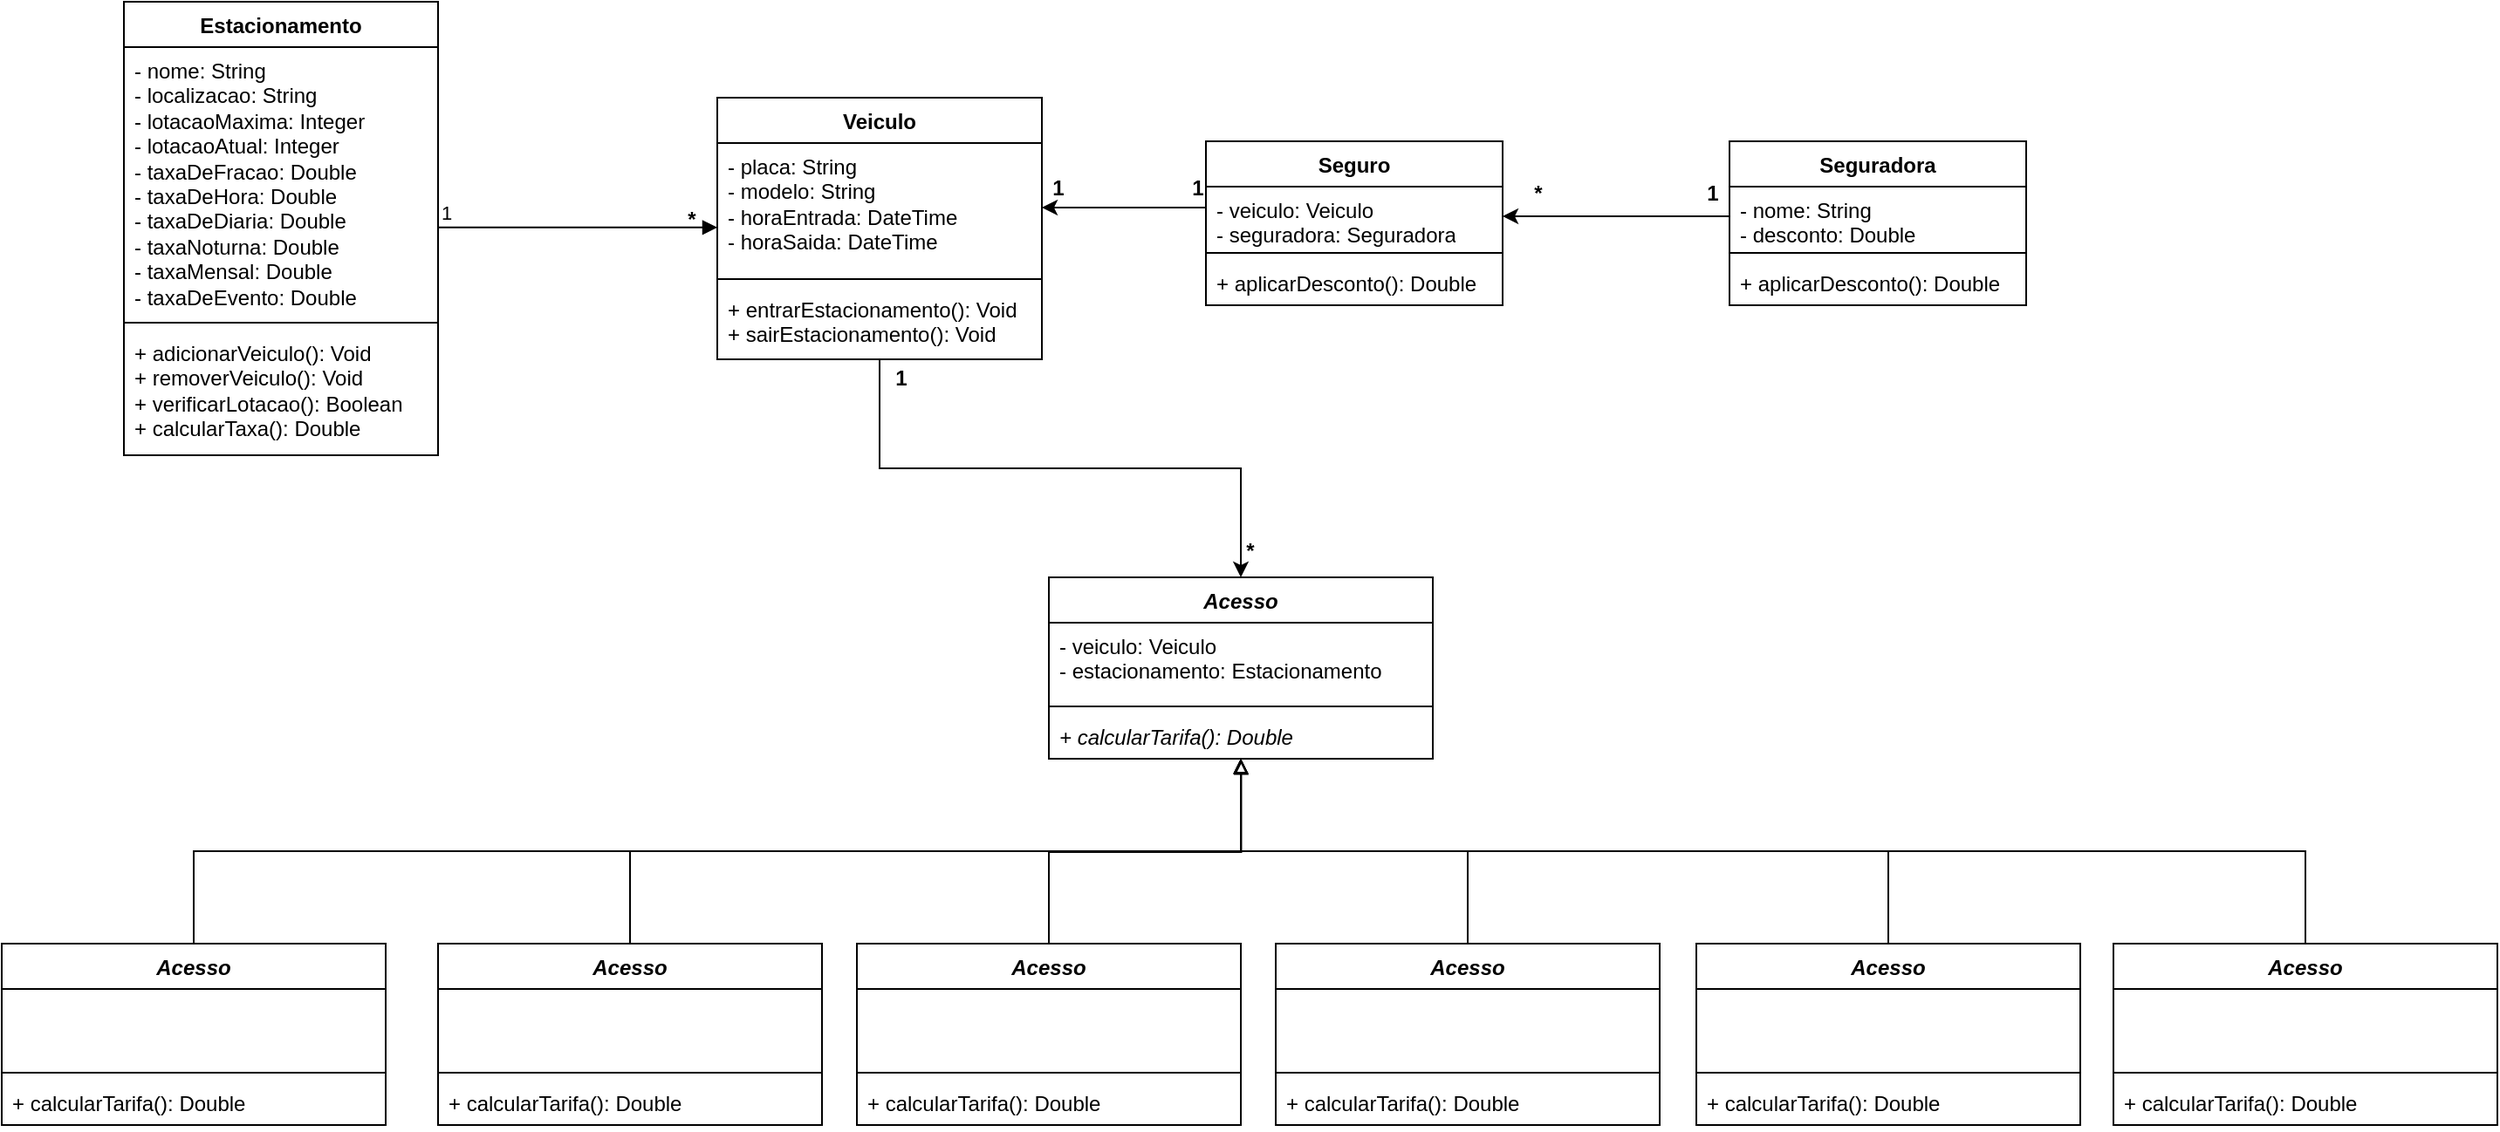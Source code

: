 <mxfile version="21.3.2" type="device">
  <diagram id="C5RBs43oDa-KdzZeNtuy" name="Page-1">
    <mxGraphModel dx="1702" dy="782" grid="1" gridSize="10" guides="1" tooltips="1" connect="1" arrows="1" fold="1" page="1" pageScale="1" pageWidth="827" pageHeight="1169" math="0" shadow="0">
      <root>
        <mxCell id="WIyWlLk6GJQsqaUBKTNV-0" />
        <mxCell id="WIyWlLk6GJQsqaUBKTNV-1" parent="WIyWlLk6GJQsqaUBKTNV-0" />
        <mxCell id="neSpps4RVSdNw42IRcSt-0" value="Estacionamento" style="swimlane;fontStyle=1;align=center;verticalAlign=top;childLayout=stackLayout;horizontal=1;startSize=26;horizontalStack=0;resizeParent=1;resizeParentMax=0;resizeLast=0;collapsible=1;marginBottom=0;whiteSpace=wrap;html=1;" parent="WIyWlLk6GJQsqaUBKTNV-1" vertex="1">
          <mxGeometry x="120" y="140" width="180" height="260" as="geometry" />
        </mxCell>
        <mxCell id="neSpps4RVSdNw42IRcSt-1" value="&lt;div&gt;- nome: String&lt;/div&gt;&lt;div&gt;- localizacao: String&lt;/div&gt;&lt;div&gt;- lotacaoMaxima: Integer&lt;/div&gt;&lt;div&gt;- lotacaoAtual: Integer&lt;/div&gt;&lt;div&gt;- taxaDeFracao: Double&lt;/div&gt;&lt;div&gt;- taxaDeHora: Double&lt;/div&gt;&lt;div&gt;- taxaDeDiaria: Double&lt;/div&gt;&lt;div&gt;- taxaNoturna: Double&lt;/div&gt;&lt;div&gt;- taxaMensal: Double&lt;/div&gt;&lt;div&gt;- taxaDeEvento: Double&lt;/div&gt;" style="text;strokeColor=none;fillColor=none;align=left;verticalAlign=top;spacingLeft=4;spacingRight=4;overflow=hidden;rotatable=0;points=[[0,0.5],[1,0.5]];portConstraint=eastwest;whiteSpace=wrap;html=1;" parent="neSpps4RVSdNw42IRcSt-0" vertex="1">
          <mxGeometry y="26" width="180" height="154" as="geometry" />
        </mxCell>
        <mxCell id="neSpps4RVSdNw42IRcSt-2" value="" style="line;strokeWidth=1;fillColor=none;align=left;verticalAlign=middle;spacingTop=-1;spacingLeft=3;spacingRight=3;rotatable=0;labelPosition=right;points=[];portConstraint=eastwest;strokeColor=inherit;" parent="neSpps4RVSdNw42IRcSt-0" vertex="1">
          <mxGeometry y="180" width="180" height="8" as="geometry" />
        </mxCell>
        <mxCell id="neSpps4RVSdNw42IRcSt-3" value="&lt;div&gt;+ adicionarVeiculo(): Void&lt;/div&gt;&lt;div&gt;+ removerVeiculo(): Void&lt;/div&gt;&lt;div&gt;+ verificarLotacao(): Boolean&lt;/div&gt;&lt;div&gt;+ calcularTaxa(): Double&lt;/div&gt;" style="text;strokeColor=none;fillColor=none;align=left;verticalAlign=top;spacingLeft=4;spacingRight=4;overflow=hidden;rotatable=0;points=[[0,0.5],[1,0.5]];portConstraint=eastwest;whiteSpace=wrap;html=1;" parent="neSpps4RVSdNw42IRcSt-0" vertex="1">
          <mxGeometry y="188" width="180" height="72" as="geometry" />
        </mxCell>
        <mxCell id="8friTonIleltY5v2jdvL-45" style="edgeStyle=elbowEdgeStyle;rounded=0;orthogonalLoop=1;jettySize=auto;elbow=vertical;html=1;entryX=0.5;entryY=0;entryDx=0;entryDy=0;" edge="1" parent="WIyWlLk6GJQsqaUBKTNV-1" source="neSpps4RVSdNw42IRcSt-4" target="8friTonIleltY5v2jdvL-0">
          <mxGeometry relative="1" as="geometry" />
        </mxCell>
        <mxCell id="neSpps4RVSdNw42IRcSt-4" value="Veiculo" style="swimlane;fontStyle=1;align=center;verticalAlign=top;childLayout=stackLayout;horizontal=1;startSize=26;horizontalStack=0;resizeParent=1;resizeParentMax=0;resizeLast=0;collapsible=1;marginBottom=0;whiteSpace=wrap;html=1;" parent="WIyWlLk6GJQsqaUBKTNV-1" vertex="1">
          <mxGeometry x="460" y="195" width="186" height="150" as="geometry" />
        </mxCell>
        <mxCell id="neSpps4RVSdNw42IRcSt-5" value="&lt;div&gt;- placa: String&lt;/div&gt;&lt;div&gt;- modelo: String&lt;/div&gt;&lt;div&gt;- horaEntrada: DateTime&lt;/div&gt;&lt;div&gt;- horaSaida: DateTime&lt;/div&gt;" style="text;strokeColor=none;fillColor=none;align=left;verticalAlign=top;spacingLeft=4;spacingRight=4;overflow=hidden;rotatable=0;points=[[0,0.5],[1,0.5]];portConstraint=eastwest;whiteSpace=wrap;html=1;" parent="neSpps4RVSdNw42IRcSt-4" vertex="1">
          <mxGeometry y="26" width="186" height="74" as="geometry" />
        </mxCell>
        <mxCell id="neSpps4RVSdNw42IRcSt-6" value="" style="line;strokeWidth=1;fillColor=none;align=left;verticalAlign=middle;spacingTop=-1;spacingLeft=3;spacingRight=3;rotatable=0;labelPosition=right;points=[];portConstraint=eastwest;strokeColor=inherit;" parent="neSpps4RVSdNw42IRcSt-4" vertex="1">
          <mxGeometry y="100" width="186" height="8" as="geometry" />
        </mxCell>
        <mxCell id="neSpps4RVSdNw42IRcSt-7" value="&lt;div&gt;+ entrarEstacionamento(): Void&lt;/div&gt;&lt;div&gt;+ sairEstacionamento(): Void&lt;/div&gt;" style="text;strokeColor=none;fillColor=none;align=left;verticalAlign=top;spacingLeft=4;spacingRight=4;overflow=hidden;rotatable=0;points=[[0,0.5],[1,0.5]];portConstraint=eastwest;whiteSpace=wrap;html=1;" parent="neSpps4RVSdNw42IRcSt-4" vertex="1">
          <mxGeometry y="108" width="186" height="42" as="geometry" />
        </mxCell>
        <mxCell id="neSpps4RVSdNw42IRcSt-11" value="&lt;br&gt;" style="endArrow=block;endFill=1;html=1;edgeStyle=orthogonalEdgeStyle;align=left;verticalAlign=top;rounded=0;" parent="WIyWlLk6GJQsqaUBKTNV-1" edge="1">
          <mxGeometry x="-1" relative="1" as="geometry">
            <mxPoint x="300" y="269.41" as="sourcePoint" />
            <mxPoint x="460" y="269.41" as="targetPoint" />
          </mxGeometry>
        </mxCell>
        <mxCell id="neSpps4RVSdNw42IRcSt-12" value="1" style="edgeLabel;resizable=0;html=1;align=left;verticalAlign=bottom;" parent="neSpps4RVSdNw42IRcSt-11" connectable="0" vertex="1">
          <mxGeometry x="-1" relative="1" as="geometry" />
        </mxCell>
        <mxCell id="neSpps4RVSdNw42IRcSt-13" value="*" style="text;align=center;fontStyle=1;verticalAlign=middle;spacingLeft=3;spacingRight=3;strokeColor=none;rotatable=0;points=[[0,0.5],[1,0.5]];portConstraint=eastwest;html=1;" parent="WIyWlLk6GJQsqaUBKTNV-1" vertex="1">
          <mxGeometry x="440" y="260" width="10" height="10" as="geometry" />
        </mxCell>
        <mxCell id="8friTonIleltY5v2jdvL-0" value="&lt;i&gt;Acesso&lt;br&gt;&lt;br&gt;&lt;/i&gt;" style="swimlane;fontStyle=1;align=center;verticalAlign=top;childLayout=stackLayout;horizontal=1;startSize=26;horizontalStack=0;resizeParent=1;resizeParentMax=0;resizeLast=0;collapsible=1;marginBottom=0;whiteSpace=wrap;html=1;" vertex="1" parent="WIyWlLk6GJQsqaUBKTNV-1">
          <mxGeometry x="650" y="470" width="220" height="104" as="geometry" />
        </mxCell>
        <mxCell id="8friTonIleltY5v2jdvL-1" value="- veiculo: Veiculo&lt;br&gt;- estacionamento: Estacionamento" style="text;strokeColor=none;fillColor=none;align=left;verticalAlign=top;spacingLeft=4;spacingRight=4;overflow=hidden;rotatable=0;points=[[0,0.5],[1,0.5]];portConstraint=eastwest;whiteSpace=wrap;html=1;" vertex="1" parent="8friTonIleltY5v2jdvL-0">
          <mxGeometry y="26" width="220" height="44" as="geometry" />
        </mxCell>
        <mxCell id="8friTonIleltY5v2jdvL-2" value="" style="line;strokeWidth=1;fillColor=none;align=left;verticalAlign=middle;spacingTop=-1;spacingLeft=3;spacingRight=3;rotatable=0;labelPosition=right;points=[];portConstraint=eastwest;strokeColor=inherit;" vertex="1" parent="8friTonIleltY5v2jdvL-0">
          <mxGeometry y="70" width="220" height="8" as="geometry" />
        </mxCell>
        <mxCell id="8friTonIleltY5v2jdvL-3" value="&lt;i&gt;+ calcularTarifa(): Double&lt;/i&gt;" style="text;strokeColor=none;fillColor=none;align=left;verticalAlign=top;spacingLeft=4;spacingRight=4;overflow=hidden;rotatable=0;points=[[0,0.5],[1,0.5]];portConstraint=eastwest;whiteSpace=wrap;html=1;" vertex="1" parent="8friTonIleltY5v2jdvL-0">
          <mxGeometry y="78" width="220" height="26" as="geometry" />
        </mxCell>
        <mxCell id="8friTonIleltY5v2jdvL-4" style="edgeStyle=elbowEdgeStyle;rounded=0;orthogonalLoop=1;jettySize=auto;elbow=vertical;html=1;exitX=0.5;exitY=0;exitDx=0;exitDy=0;endArrow=block;endFill=0;entryX=0.5;entryY=1;entryDx=0;entryDy=0;" edge="1" parent="WIyWlLk6GJQsqaUBKTNV-1" source="8friTonIleltY5v2jdvL-5" target="8friTonIleltY5v2jdvL-0">
          <mxGeometry relative="1" as="geometry">
            <mxPoint x="760.0" y="580" as="targetPoint" />
          </mxGeometry>
        </mxCell>
        <mxCell id="8friTonIleltY5v2jdvL-5" value="&lt;i&gt;Acesso&lt;br&gt;&lt;br&gt;&lt;/i&gt;" style="swimlane;fontStyle=1;align=center;verticalAlign=top;childLayout=stackLayout;horizontal=1;startSize=26;horizontalStack=0;resizeParent=1;resizeParentMax=0;resizeLast=0;collapsible=1;marginBottom=0;whiteSpace=wrap;html=1;" vertex="1" parent="WIyWlLk6GJQsqaUBKTNV-1">
          <mxGeometry x="50" y="680" width="220" height="104" as="geometry" />
        </mxCell>
        <mxCell id="8friTonIleltY5v2jdvL-6" value="&amp;nbsp;" style="text;strokeColor=none;fillColor=none;align=left;verticalAlign=top;spacingLeft=4;spacingRight=4;overflow=hidden;rotatable=0;points=[[0,0.5],[1,0.5]];portConstraint=eastwest;whiteSpace=wrap;html=1;" vertex="1" parent="8friTonIleltY5v2jdvL-5">
          <mxGeometry y="26" width="220" height="44" as="geometry" />
        </mxCell>
        <mxCell id="8friTonIleltY5v2jdvL-7" value="" style="line;strokeWidth=1;fillColor=none;align=left;verticalAlign=middle;spacingTop=-1;spacingLeft=3;spacingRight=3;rotatable=0;labelPosition=right;points=[];portConstraint=eastwest;strokeColor=inherit;" vertex="1" parent="8friTonIleltY5v2jdvL-5">
          <mxGeometry y="70" width="220" height="8" as="geometry" />
        </mxCell>
        <mxCell id="8friTonIleltY5v2jdvL-8" value="+ calcularTarifa(): Double" style="text;strokeColor=none;fillColor=none;align=left;verticalAlign=top;spacingLeft=4;spacingRight=4;overflow=hidden;rotatable=0;points=[[0,0.5],[1,0.5]];portConstraint=eastwest;whiteSpace=wrap;html=1;" vertex="1" parent="8friTonIleltY5v2jdvL-5">
          <mxGeometry y="78" width="220" height="26" as="geometry" />
        </mxCell>
        <mxCell id="8friTonIleltY5v2jdvL-9" style="edgeStyle=elbowEdgeStyle;rounded=0;orthogonalLoop=1;jettySize=auto;elbow=vertical;html=1;endArrow=block;endFill=0;" edge="1" parent="WIyWlLk6GJQsqaUBKTNV-1" source="8friTonIleltY5v2jdvL-10" target="8friTonIleltY5v2jdvL-3">
          <mxGeometry relative="1" as="geometry">
            <mxPoint x="760" y="580" as="targetPoint" />
          </mxGeometry>
        </mxCell>
        <mxCell id="8friTonIleltY5v2jdvL-10" value="&lt;i&gt;Acesso&lt;br&gt;&lt;br&gt;&lt;/i&gt;" style="swimlane;fontStyle=1;align=center;verticalAlign=top;childLayout=stackLayout;horizontal=1;startSize=26;horizontalStack=0;resizeParent=1;resizeParentMax=0;resizeLast=0;collapsible=1;marginBottom=0;whiteSpace=wrap;html=1;" vertex="1" parent="WIyWlLk6GJQsqaUBKTNV-1">
          <mxGeometry x="300" y="680" width="220" height="104" as="geometry" />
        </mxCell>
        <mxCell id="8friTonIleltY5v2jdvL-11" value="&amp;nbsp;" style="text;strokeColor=none;fillColor=none;align=left;verticalAlign=top;spacingLeft=4;spacingRight=4;overflow=hidden;rotatable=0;points=[[0,0.5],[1,0.5]];portConstraint=eastwest;whiteSpace=wrap;html=1;" vertex="1" parent="8friTonIleltY5v2jdvL-10">
          <mxGeometry y="26" width="220" height="44" as="geometry" />
        </mxCell>
        <mxCell id="8friTonIleltY5v2jdvL-12" value="" style="line;strokeWidth=1;fillColor=none;align=left;verticalAlign=middle;spacingTop=-1;spacingLeft=3;spacingRight=3;rotatable=0;labelPosition=right;points=[];portConstraint=eastwest;strokeColor=inherit;" vertex="1" parent="8friTonIleltY5v2jdvL-10">
          <mxGeometry y="70" width="220" height="8" as="geometry" />
        </mxCell>
        <mxCell id="8friTonIleltY5v2jdvL-13" value="+ calcularTarifa(): Double" style="text;strokeColor=none;fillColor=none;align=left;verticalAlign=top;spacingLeft=4;spacingRight=4;overflow=hidden;rotatable=0;points=[[0,0.5],[1,0.5]];portConstraint=eastwest;whiteSpace=wrap;html=1;" vertex="1" parent="8friTonIleltY5v2jdvL-10">
          <mxGeometry y="78" width="220" height="26" as="geometry" />
        </mxCell>
        <mxCell id="8friTonIleltY5v2jdvL-14" style="edgeStyle=elbowEdgeStyle;rounded=0;orthogonalLoop=1;jettySize=auto;elbow=vertical;html=1;entryX=0.501;entryY=1.026;entryDx=0;entryDy=0;entryPerimeter=0;endArrow=block;endFill=0;" edge="1" parent="WIyWlLk6GJQsqaUBKTNV-1" source="8friTonIleltY5v2jdvL-15" target="8friTonIleltY5v2jdvL-3">
          <mxGeometry relative="1" as="geometry" />
        </mxCell>
        <mxCell id="8friTonIleltY5v2jdvL-15" value="&lt;i&gt;Acesso&lt;br&gt;&lt;br&gt;&lt;/i&gt;" style="swimlane;fontStyle=1;align=center;verticalAlign=top;childLayout=stackLayout;horizontal=1;startSize=26;horizontalStack=0;resizeParent=1;resizeParentMax=0;resizeLast=0;collapsible=1;marginBottom=0;whiteSpace=wrap;html=1;" vertex="1" parent="WIyWlLk6GJQsqaUBKTNV-1">
          <mxGeometry x="540" y="680" width="220" height="104" as="geometry" />
        </mxCell>
        <mxCell id="8friTonIleltY5v2jdvL-16" value="&amp;nbsp;" style="text;strokeColor=none;fillColor=none;align=left;verticalAlign=top;spacingLeft=4;spacingRight=4;overflow=hidden;rotatable=0;points=[[0,0.5],[1,0.5]];portConstraint=eastwest;whiteSpace=wrap;html=1;" vertex="1" parent="8friTonIleltY5v2jdvL-15">
          <mxGeometry y="26" width="220" height="44" as="geometry" />
        </mxCell>
        <mxCell id="8friTonIleltY5v2jdvL-17" value="" style="line;strokeWidth=1;fillColor=none;align=left;verticalAlign=middle;spacingTop=-1;spacingLeft=3;spacingRight=3;rotatable=0;labelPosition=right;points=[];portConstraint=eastwest;strokeColor=inherit;" vertex="1" parent="8friTonIleltY5v2jdvL-15">
          <mxGeometry y="70" width="220" height="8" as="geometry" />
        </mxCell>
        <mxCell id="8friTonIleltY5v2jdvL-18" value="+ calcularTarifa(): Double" style="text;strokeColor=none;fillColor=none;align=left;verticalAlign=top;spacingLeft=4;spacingRight=4;overflow=hidden;rotatable=0;points=[[0,0.5],[1,0.5]];portConstraint=eastwest;whiteSpace=wrap;html=1;" vertex="1" parent="8friTonIleltY5v2jdvL-15">
          <mxGeometry y="78" width="220" height="26" as="geometry" />
        </mxCell>
        <mxCell id="8friTonIleltY5v2jdvL-19" style="edgeStyle=elbowEdgeStyle;rounded=0;orthogonalLoop=1;jettySize=auto;elbow=vertical;html=1;endArrow=block;endFill=0;" edge="1" parent="WIyWlLk6GJQsqaUBKTNV-1" source="8friTonIleltY5v2jdvL-20" target="8friTonIleltY5v2jdvL-3">
          <mxGeometry relative="1" as="geometry" />
        </mxCell>
        <mxCell id="8friTonIleltY5v2jdvL-20" value="&lt;i&gt;Acesso&lt;br&gt;&lt;br&gt;&lt;/i&gt;" style="swimlane;fontStyle=1;align=center;verticalAlign=top;childLayout=stackLayout;horizontal=1;startSize=26;horizontalStack=0;resizeParent=1;resizeParentMax=0;resizeLast=0;collapsible=1;marginBottom=0;whiteSpace=wrap;html=1;" vertex="1" parent="WIyWlLk6GJQsqaUBKTNV-1">
          <mxGeometry x="780" y="680" width="220" height="104" as="geometry" />
        </mxCell>
        <mxCell id="8friTonIleltY5v2jdvL-21" value="&amp;nbsp;" style="text;strokeColor=none;fillColor=none;align=left;verticalAlign=top;spacingLeft=4;spacingRight=4;overflow=hidden;rotatable=0;points=[[0,0.5],[1,0.5]];portConstraint=eastwest;whiteSpace=wrap;html=1;" vertex="1" parent="8friTonIleltY5v2jdvL-20">
          <mxGeometry y="26" width="220" height="44" as="geometry" />
        </mxCell>
        <mxCell id="8friTonIleltY5v2jdvL-22" value="" style="line;strokeWidth=1;fillColor=none;align=left;verticalAlign=middle;spacingTop=-1;spacingLeft=3;spacingRight=3;rotatable=0;labelPosition=right;points=[];portConstraint=eastwest;strokeColor=inherit;" vertex="1" parent="8friTonIleltY5v2jdvL-20">
          <mxGeometry y="70" width="220" height="8" as="geometry" />
        </mxCell>
        <mxCell id="8friTonIleltY5v2jdvL-23" value="+ calcularTarifa(): Double" style="text;strokeColor=none;fillColor=none;align=left;verticalAlign=top;spacingLeft=4;spacingRight=4;overflow=hidden;rotatable=0;points=[[0,0.5],[1,0.5]];portConstraint=eastwest;whiteSpace=wrap;html=1;" vertex="1" parent="8friTonIleltY5v2jdvL-20">
          <mxGeometry y="78" width="220" height="26" as="geometry" />
        </mxCell>
        <mxCell id="8friTonIleltY5v2jdvL-24" style="edgeStyle=elbowEdgeStyle;rounded=0;orthogonalLoop=1;jettySize=auto;elbow=vertical;html=1;endArrow=block;endFill=0;" edge="1" parent="WIyWlLk6GJQsqaUBKTNV-1" source="8friTonIleltY5v2jdvL-25" target="8friTonIleltY5v2jdvL-3">
          <mxGeometry relative="1" as="geometry" />
        </mxCell>
        <mxCell id="8friTonIleltY5v2jdvL-25" value="&lt;i&gt;Acesso&lt;br&gt;&lt;br&gt;&lt;/i&gt;" style="swimlane;fontStyle=1;align=center;verticalAlign=top;childLayout=stackLayout;horizontal=1;startSize=26;horizontalStack=0;resizeParent=1;resizeParentMax=0;resizeLast=0;collapsible=1;marginBottom=0;whiteSpace=wrap;html=1;" vertex="1" parent="WIyWlLk6GJQsqaUBKTNV-1">
          <mxGeometry x="1021" y="680" width="220" height="104" as="geometry" />
        </mxCell>
        <mxCell id="8friTonIleltY5v2jdvL-26" value="&amp;nbsp;" style="text;strokeColor=none;fillColor=none;align=left;verticalAlign=top;spacingLeft=4;spacingRight=4;overflow=hidden;rotatable=0;points=[[0,0.5],[1,0.5]];portConstraint=eastwest;whiteSpace=wrap;html=1;" vertex="1" parent="8friTonIleltY5v2jdvL-25">
          <mxGeometry y="26" width="220" height="44" as="geometry" />
        </mxCell>
        <mxCell id="8friTonIleltY5v2jdvL-27" value="" style="line;strokeWidth=1;fillColor=none;align=left;verticalAlign=middle;spacingTop=-1;spacingLeft=3;spacingRight=3;rotatable=0;labelPosition=right;points=[];portConstraint=eastwest;strokeColor=inherit;" vertex="1" parent="8friTonIleltY5v2jdvL-25">
          <mxGeometry y="70" width="220" height="8" as="geometry" />
        </mxCell>
        <mxCell id="8friTonIleltY5v2jdvL-28" value="+ calcularTarifa(): Double" style="text;strokeColor=none;fillColor=none;align=left;verticalAlign=top;spacingLeft=4;spacingRight=4;overflow=hidden;rotatable=0;points=[[0,0.5],[1,0.5]];portConstraint=eastwest;whiteSpace=wrap;html=1;" vertex="1" parent="8friTonIleltY5v2jdvL-25">
          <mxGeometry y="78" width="220" height="26" as="geometry" />
        </mxCell>
        <mxCell id="8friTonIleltY5v2jdvL-29" style="edgeStyle=elbowEdgeStyle;rounded=0;orthogonalLoop=1;jettySize=auto;elbow=vertical;html=1;endArrow=block;endFill=0;" edge="1" parent="WIyWlLk6GJQsqaUBKTNV-1" source="8friTonIleltY5v2jdvL-30" target="8friTonIleltY5v2jdvL-3">
          <mxGeometry relative="1" as="geometry" />
        </mxCell>
        <mxCell id="8friTonIleltY5v2jdvL-30" value="&lt;i&gt;Acesso&lt;br&gt;&lt;br&gt;&lt;/i&gt;" style="swimlane;fontStyle=1;align=center;verticalAlign=top;childLayout=stackLayout;horizontal=1;startSize=26;horizontalStack=0;resizeParent=1;resizeParentMax=0;resizeLast=0;collapsible=1;marginBottom=0;whiteSpace=wrap;html=1;" vertex="1" parent="WIyWlLk6GJQsqaUBKTNV-1">
          <mxGeometry x="1260" y="680" width="220" height="104" as="geometry" />
        </mxCell>
        <mxCell id="8friTonIleltY5v2jdvL-31" value="&amp;nbsp;" style="text;strokeColor=none;fillColor=none;align=left;verticalAlign=top;spacingLeft=4;spacingRight=4;overflow=hidden;rotatable=0;points=[[0,0.5],[1,0.5]];portConstraint=eastwest;whiteSpace=wrap;html=1;" vertex="1" parent="8friTonIleltY5v2jdvL-30">
          <mxGeometry y="26" width="220" height="44" as="geometry" />
        </mxCell>
        <mxCell id="8friTonIleltY5v2jdvL-32" value="" style="line;strokeWidth=1;fillColor=none;align=left;verticalAlign=middle;spacingTop=-1;spacingLeft=3;spacingRight=3;rotatable=0;labelPosition=right;points=[];portConstraint=eastwest;strokeColor=inherit;" vertex="1" parent="8friTonIleltY5v2jdvL-30">
          <mxGeometry y="70" width="220" height="8" as="geometry" />
        </mxCell>
        <mxCell id="8friTonIleltY5v2jdvL-33" value="+ calcularTarifa(): Double" style="text;strokeColor=none;fillColor=none;align=left;verticalAlign=top;spacingLeft=4;spacingRight=4;overflow=hidden;rotatable=0;points=[[0,0.5],[1,0.5]];portConstraint=eastwest;whiteSpace=wrap;html=1;" vertex="1" parent="8friTonIleltY5v2jdvL-30">
          <mxGeometry y="78" width="220" height="26" as="geometry" />
        </mxCell>
        <mxCell id="8friTonIleltY5v2jdvL-34" value="Seguradora" style="swimlane;fontStyle=1;align=center;verticalAlign=top;childLayout=stackLayout;horizontal=1;startSize=26;horizontalStack=0;resizeParent=1;resizeParentMax=0;resizeLast=0;collapsible=1;marginBottom=0;whiteSpace=wrap;html=1;" vertex="1" parent="WIyWlLk6GJQsqaUBKTNV-1">
          <mxGeometry x="1040" y="220" width="170" height="94" as="geometry" />
        </mxCell>
        <mxCell id="8friTonIleltY5v2jdvL-35" value="&lt;div&gt;- nome: String&lt;/div&gt;&lt;div&gt;- desconto: Double&lt;/div&gt;" style="text;strokeColor=none;fillColor=none;align=left;verticalAlign=top;spacingLeft=4;spacingRight=4;overflow=hidden;rotatable=0;points=[[0,0.5],[1,0.5]];portConstraint=eastwest;whiteSpace=wrap;html=1;" vertex="1" parent="8friTonIleltY5v2jdvL-34">
          <mxGeometry y="26" width="170" height="34" as="geometry" />
        </mxCell>
        <mxCell id="8friTonIleltY5v2jdvL-36" value="" style="line;strokeWidth=1;fillColor=none;align=left;verticalAlign=middle;spacingTop=-1;spacingLeft=3;spacingRight=3;rotatable=0;labelPosition=right;points=[];portConstraint=eastwest;strokeColor=inherit;" vertex="1" parent="8friTonIleltY5v2jdvL-34">
          <mxGeometry y="60" width="170" height="8" as="geometry" />
        </mxCell>
        <mxCell id="8friTonIleltY5v2jdvL-37" value="+ aplicarDesconto(): Double" style="text;strokeColor=none;fillColor=none;align=left;verticalAlign=top;spacingLeft=4;spacingRight=4;overflow=hidden;rotatable=0;points=[[0,0.5],[1,0.5]];portConstraint=eastwest;whiteSpace=wrap;html=1;" vertex="1" parent="8friTonIleltY5v2jdvL-34">
          <mxGeometry y="68" width="170" height="26" as="geometry" />
        </mxCell>
        <mxCell id="8friTonIleltY5v2jdvL-48" style="edgeStyle=elbowEdgeStyle;rounded=0;orthogonalLoop=1;jettySize=auto;elbow=vertical;html=1;" edge="1" parent="WIyWlLk6GJQsqaUBKTNV-1" source="8friTonIleltY5v2jdvL-38" target="neSpps4RVSdNw42IRcSt-5">
          <mxGeometry relative="1" as="geometry" />
        </mxCell>
        <mxCell id="8friTonIleltY5v2jdvL-38" value="Seguro" style="swimlane;fontStyle=1;align=center;verticalAlign=top;childLayout=stackLayout;horizontal=1;startSize=26;horizontalStack=0;resizeParent=1;resizeParentMax=0;resizeLast=0;collapsible=1;marginBottom=0;whiteSpace=wrap;html=1;" vertex="1" parent="WIyWlLk6GJQsqaUBKTNV-1">
          <mxGeometry x="740" y="220" width="170" height="94" as="geometry" />
        </mxCell>
        <mxCell id="8friTonIleltY5v2jdvL-39" value="&lt;div&gt;- veiculo: Veiculo&lt;/div&gt;&lt;div&gt;- seguradora: Seguradora&lt;/div&gt;" style="text;strokeColor=none;fillColor=none;align=left;verticalAlign=top;spacingLeft=4;spacingRight=4;overflow=hidden;rotatable=0;points=[[0,0.5],[1,0.5]];portConstraint=eastwest;whiteSpace=wrap;html=1;" vertex="1" parent="8friTonIleltY5v2jdvL-38">
          <mxGeometry y="26" width="170" height="34" as="geometry" />
        </mxCell>
        <mxCell id="8friTonIleltY5v2jdvL-40" value="" style="line;strokeWidth=1;fillColor=none;align=left;verticalAlign=middle;spacingTop=-1;spacingLeft=3;spacingRight=3;rotatable=0;labelPosition=right;points=[];portConstraint=eastwest;strokeColor=inherit;" vertex="1" parent="8friTonIleltY5v2jdvL-38">
          <mxGeometry y="60" width="170" height="8" as="geometry" />
        </mxCell>
        <mxCell id="8friTonIleltY5v2jdvL-41" value="+ aplicarDesconto(): Double" style="text;strokeColor=none;fillColor=none;align=left;verticalAlign=top;spacingLeft=4;spacingRight=4;overflow=hidden;rotatable=0;points=[[0,0.5],[1,0.5]];portConstraint=eastwest;whiteSpace=wrap;html=1;" vertex="1" parent="8friTonIleltY5v2jdvL-38">
          <mxGeometry y="68" width="170" height="26" as="geometry" />
        </mxCell>
        <mxCell id="8friTonIleltY5v2jdvL-42" style="edgeStyle=orthogonalEdgeStyle;rounded=0;orthogonalLoop=1;jettySize=auto;html=1;" edge="1" parent="WIyWlLk6GJQsqaUBKTNV-1" source="8friTonIleltY5v2jdvL-35" target="8friTonIleltY5v2jdvL-39">
          <mxGeometry relative="1" as="geometry" />
        </mxCell>
        <mxCell id="8friTonIleltY5v2jdvL-43" value="1" style="text;align=center;fontStyle=1;verticalAlign=middle;spacingLeft=3;spacingRight=3;strokeColor=none;rotatable=0;points=[[0,0.5],[1,0.5]];portConstraint=eastwest;html=1;" vertex="1" parent="WIyWlLk6GJQsqaUBKTNV-1">
          <mxGeometry x="1020" y="242" width="20" height="16" as="geometry" />
        </mxCell>
        <mxCell id="8friTonIleltY5v2jdvL-44" value="*" style="text;align=center;fontStyle=1;verticalAlign=middle;spacingLeft=3;spacingRight=3;strokeColor=none;rotatable=0;points=[[0,0.5],[1,0.5]];portConstraint=eastwest;html=1;" vertex="1" parent="WIyWlLk6GJQsqaUBKTNV-1">
          <mxGeometry x="920" y="242" width="20" height="16" as="geometry" />
        </mxCell>
        <mxCell id="8friTonIleltY5v2jdvL-46" value="1" style="text;align=center;fontStyle=1;verticalAlign=middle;spacingLeft=3;spacingRight=3;strokeColor=none;rotatable=0;points=[[0,0.5],[1,0.5]];portConstraint=eastwest;html=1;" vertex="1" parent="WIyWlLk6GJQsqaUBKTNV-1">
          <mxGeometry x="560" y="351" width="10" height="9" as="geometry" />
        </mxCell>
        <mxCell id="8friTonIleltY5v2jdvL-47" value="*" style="text;align=center;fontStyle=1;verticalAlign=middle;spacingLeft=3;spacingRight=3;strokeColor=none;rotatable=0;points=[[0,0.5],[1,0.5]];portConstraint=eastwest;html=1;" vertex="1" parent="WIyWlLk6GJQsqaUBKTNV-1">
          <mxGeometry x="760" y="450" width="10" height="9" as="geometry" />
        </mxCell>
        <mxCell id="8friTonIleltY5v2jdvL-49" value="1" style="text;align=center;fontStyle=1;verticalAlign=middle;spacingLeft=3;spacingRight=3;strokeColor=none;rotatable=0;points=[[0,0.5],[1,0.5]];portConstraint=eastwest;html=1;" vertex="1" parent="WIyWlLk6GJQsqaUBKTNV-1">
          <mxGeometry x="730" y="242" width="10" height="10" as="geometry" />
        </mxCell>
        <mxCell id="8friTonIleltY5v2jdvL-50" value="1" style="text;align=center;fontStyle=1;verticalAlign=middle;spacingLeft=3;spacingRight=3;strokeColor=none;rotatable=0;points=[[0,0.5],[1,0.5]];portConstraint=eastwest;html=1;" vertex="1" parent="WIyWlLk6GJQsqaUBKTNV-1">
          <mxGeometry x="650" y="242" width="10" height="10" as="geometry" />
        </mxCell>
      </root>
    </mxGraphModel>
  </diagram>
</mxfile>
